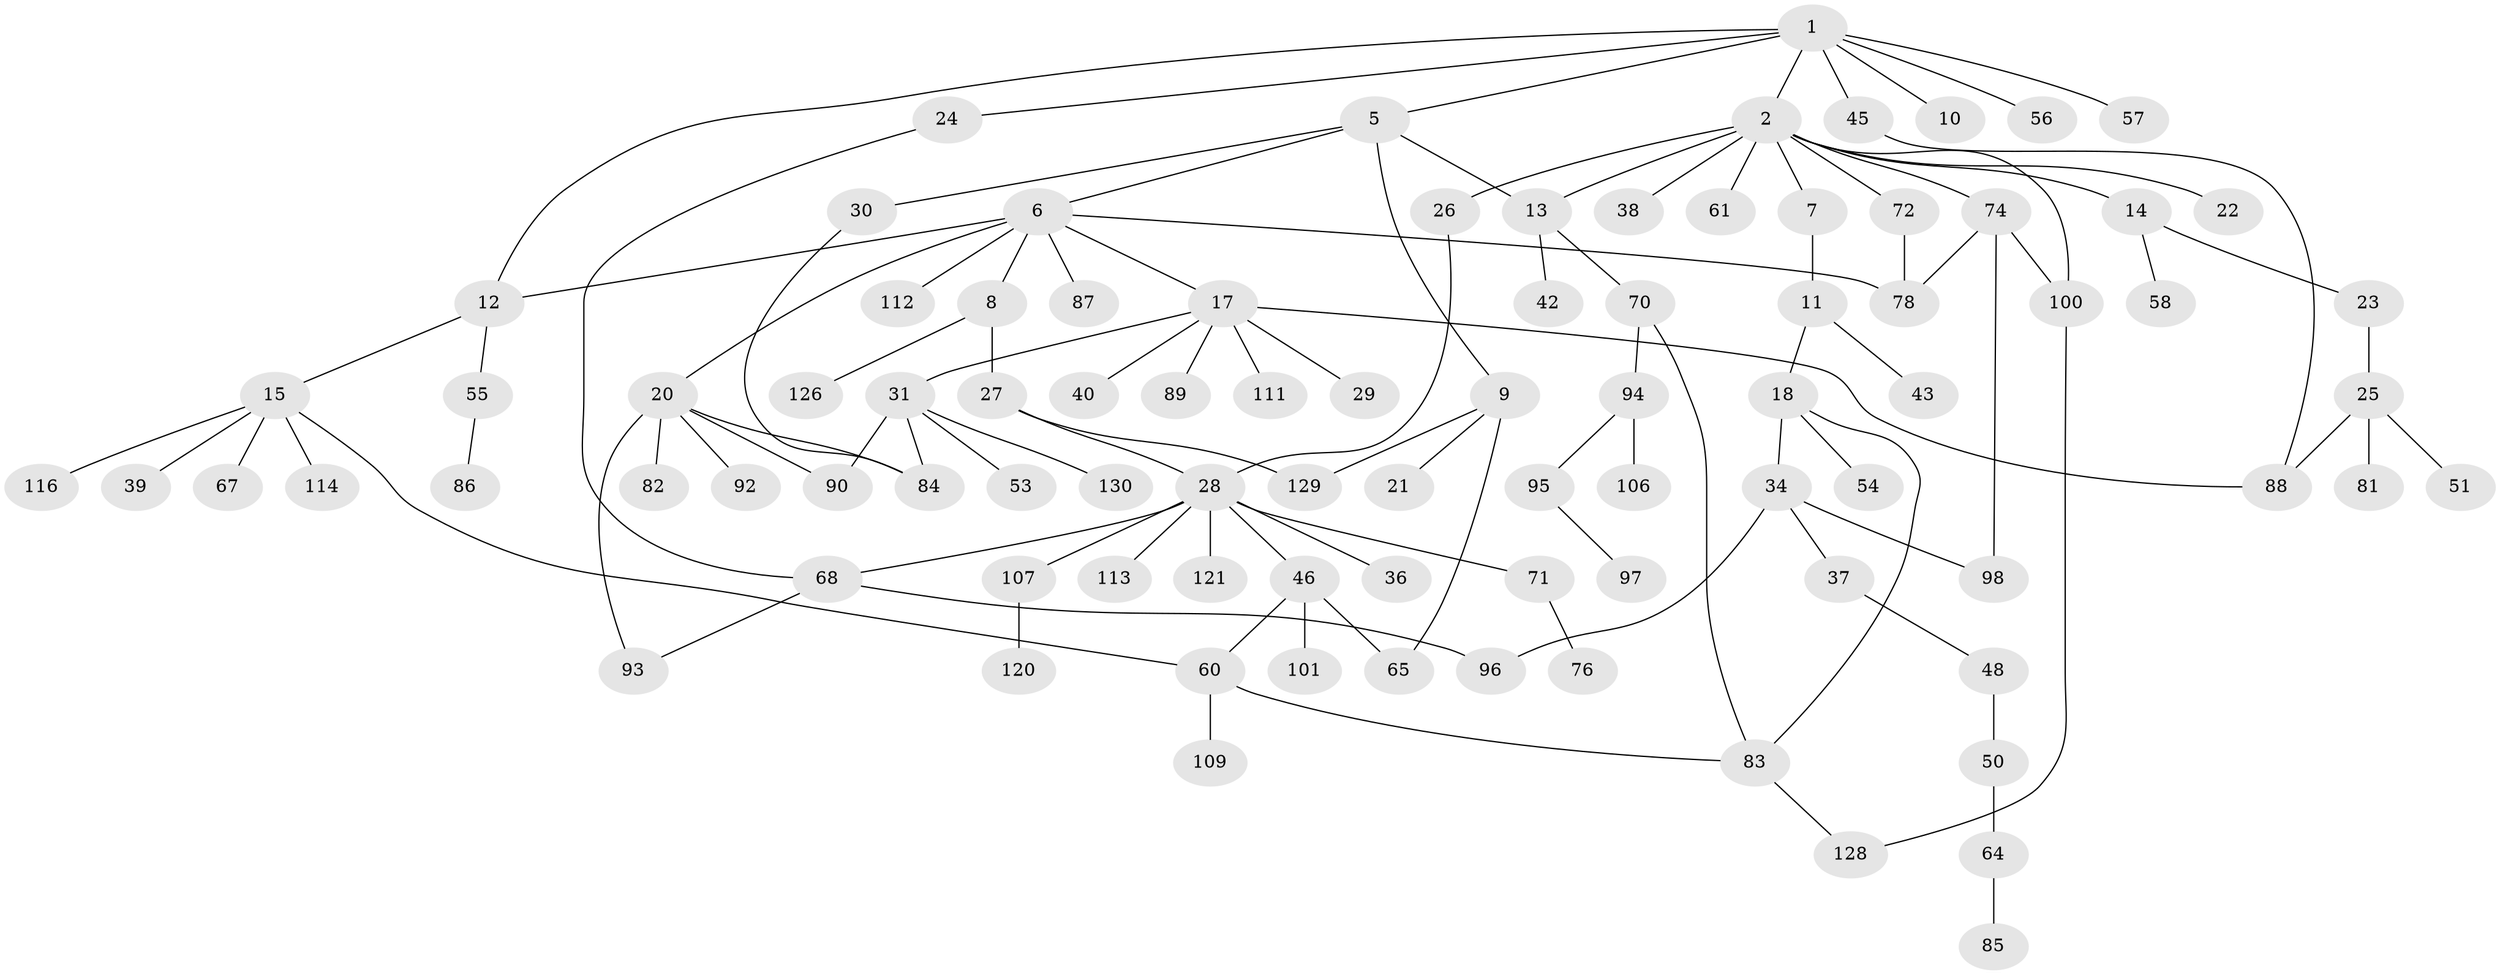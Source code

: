 // original degree distribution, {3: 0.15151515151515152, 10: 0.007575757575757576, 7: 0.022727272727272728, 5: 0.045454545454545456, 2: 0.2803030303030303, 4: 0.09090909090909091, 1: 0.38636363636363635, 6: 0.015151515151515152}
// Generated by graph-tools (version 1.1) at 2025/10/02/27/25 16:10:52]
// undirected, 91 vertices, 111 edges
graph export_dot {
graph [start="1"]
  node [color=gray90,style=filled];
  1 [super="+4"];
  2 [super="+3"];
  5;
  6 [super="+73"];
  7;
  8 [super="+44"];
  9 [super="+19"];
  10;
  11 [super="+63"];
  12 [super="+16"];
  13 [super="+47"];
  14;
  15 [super="+32"];
  17 [super="+62"];
  18;
  20 [super="+115"];
  21 [super="+127"];
  22 [super="+69"];
  23;
  24;
  25 [super="+35"];
  26;
  27 [super="+124"];
  28 [super="+33"];
  29 [super="+80"];
  30 [super="+105"];
  31 [super="+49"];
  34 [super="+41"];
  36;
  37;
  38 [super="+59"];
  39;
  40;
  42;
  43;
  45;
  46 [super="+77"];
  48;
  50 [super="+52"];
  51;
  53;
  54;
  55 [super="+79"];
  56;
  57;
  58 [super="+66"];
  60 [super="+118"];
  61;
  64;
  65;
  67;
  68 [super="+75"];
  70;
  71 [super="+123"];
  72 [super="+102"];
  74 [super="+119"];
  76;
  78 [super="+91"];
  81;
  82 [super="+122"];
  83 [super="+103"];
  84 [super="+99"];
  85;
  86;
  87;
  88 [super="+108"];
  89;
  90;
  92;
  93 [super="+132"];
  94 [super="+117"];
  95 [super="+131"];
  96;
  97;
  98;
  100 [super="+110"];
  101 [super="+104"];
  106;
  107;
  109;
  111;
  112;
  113;
  114;
  116;
  120 [super="+125"];
  121;
  126;
  128;
  129;
  130;
  1 -- 2;
  1 -- 10;
  1 -- 5;
  1 -- 24;
  1 -- 57;
  1 -- 56;
  1 -- 12;
  1 -- 45;
  2 -- 14;
  2 -- 26;
  2 -- 38;
  2 -- 61;
  2 -- 72;
  2 -- 74;
  2 -- 13;
  2 -- 100;
  2 -- 22;
  2 -- 7;
  5 -- 6;
  5 -- 9;
  5 -- 13;
  5 -- 30;
  6 -- 8;
  6 -- 17;
  6 -- 20;
  6 -- 112;
  6 -- 12;
  6 -- 78;
  6 -- 87;
  7 -- 11;
  8 -- 27;
  8 -- 126;
  9 -- 65;
  9 -- 129;
  9 -- 21;
  11 -- 18;
  11 -- 43;
  12 -- 15;
  12 -- 55;
  13 -- 42;
  13 -- 70;
  14 -- 23;
  14 -- 58;
  15 -- 67;
  15 -- 114;
  15 -- 116;
  15 -- 39;
  15 -- 60;
  17 -- 29 [weight=2];
  17 -- 31;
  17 -- 40;
  17 -- 111;
  17 -- 88;
  17 -- 89;
  18 -- 34;
  18 -- 54;
  18 -- 83;
  20 -- 82;
  20 -- 92;
  20 -- 90;
  20 -- 84;
  20 -- 93;
  23 -- 25;
  24 -- 68;
  25 -- 51;
  25 -- 88;
  25 -- 81;
  26 -- 28;
  27 -- 28;
  27 -- 129;
  28 -- 36;
  28 -- 46;
  28 -- 107;
  28 -- 113;
  28 -- 68;
  28 -- 71;
  28 -- 121;
  30 -- 84;
  31 -- 53;
  31 -- 84;
  31 -- 90;
  31 -- 130;
  34 -- 37;
  34 -- 98;
  34 -- 96;
  37 -- 48;
  45 -- 88;
  46 -- 60;
  46 -- 65;
  46 -- 101;
  48 -- 50;
  50 -- 64;
  55 -- 86;
  60 -- 109;
  60 -- 83;
  64 -- 85;
  68 -- 96;
  68 -- 93;
  70 -- 83;
  70 -- 94;
  71 -- 76;
  72 -- 78;
  74 -- 98;
  74 -- 100;
  74 -- 78;
  83 -- 128;
  94 -- 95;
  94 -- 106;
  95 -- 97;
  100 -- 128;
  107 -- 120;
}
